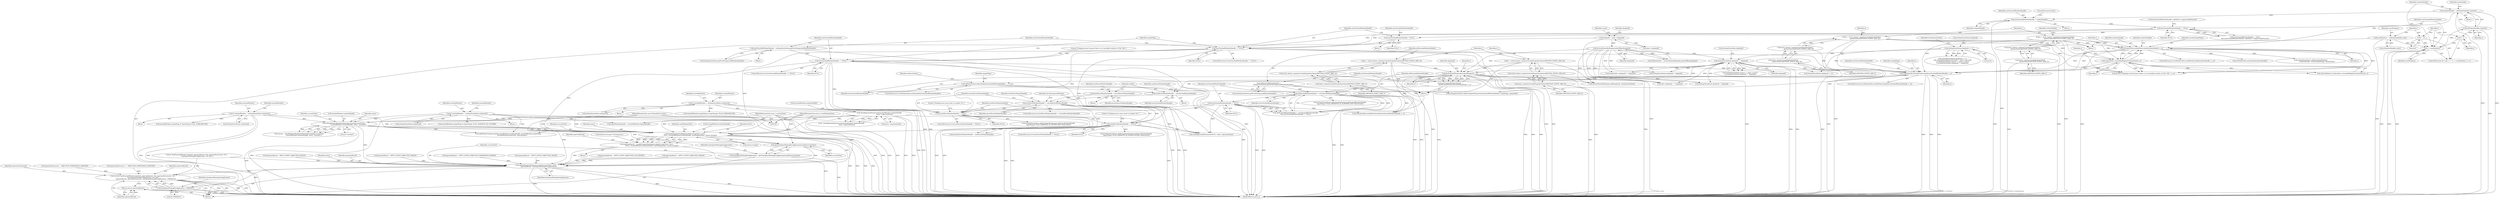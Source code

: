 digraph "0_Android_03a53d1c7765eeb3af0bc34c3dff02ada1953fbf_0@API" {
"1000840" [label="(Call,handleTargetsNotReadyLocked(currentTime, entry,\n                        NULL, touchedWindow.windowHandle, nextWakeupTime, reason.string()))"];
"1000827" [label="(Call,checkWindowReadyForMoreInputLocked(currentTime,\n                    touchedWindow.windowHandle, entry, \"touched\"))"];
"1000105" [label="(MethodParameterIn,nsecs_t currentTime)"];
"1000711" [label="(Call,checkInjectionPermission(touchedWindow.windowHandle,\n                        entry->injectionState))"];
"1000692" [label="(Call,& touchedWindow = mTempTouchState.windows[i])"];
"1000810" [label="(Call,& touchedWindow = mTempTouchState.windows[i])"];
"1000766" [label="(Call,& touchedWindow = mTempTouchState.windows[i])"];
"1000106" [label="(MethodParameterIn,const MotionEntry* entry)"];
"1000457" [label="(Call,newTouchedWindowHandle == NULL)"];
"1000453" [label="(Call,newTouchedWindowHandle = mTempTouchState.getFirstForegroundWindowHandle())"];
"1000449" [label="(Call,newTouchedWindowHandle == NULL)"];
"1000433" [label="(Call,newTouchedWindowHandle != NULL)"];
"1000392" [label="(Call,newTouchedWindowHandle = windowHandle)"];
"1000343" [label="(Call,windowHandle = mWindowHandles.itemAt(i))"];
"1000345" [label="(Call,mWindowHandles.itemAt(i))"];
"1000336" [label="(Call,i < numWindows)"];
"1000333" [label="(Call,i = 0)"];
"1000339" [label="(Call,i++)"];
"1000328" [label="(Call,numWindows = mWindowHandles.size())"];
"1000445" [label="(Call,newTouchedWindowHandle = NULL)"];
"1000588" [label="(Call,newTouchedWindowHandle != NULL)"];
"1000585" [label="(Call,oldTouchedWindowHandle != newTouchedWindowHandle)"];
"1000573" [label="(Call,oldTouchedWindowHandle =\n                    mTempTouchState.getFirstForegroundWindowHandle())"];
"1000577" [label="(Call,newTouchedWindowHandle =\n                    findTouchedWindowAtLocked(displayId, x, y))"];
"1000579" [label="(Call,findTouchedWindowAtLocked(displayId, x, y))"];
"1000150" [label="(Call,mTouchStatesByDisplay.indexOfKey(displayId))"];
"1000117" [label="(Call,displayId = entry->displayId)"];
"1000202" [label="(Call,mTempTouchState.displayId != displayId)"];
"1000181" [label="(Call,mTempTouchState.displayId >= 0)"];
"1000561" [label="(Call,x = int32_t(entry->pointerCoords[0].getAxisValue(AMOTION_EVENT_AXIS_X)))"];
"1000563" [label="(Call,int32_t(entry->pointerCoords[0].getAxisValue(AMOTION_EVENT_AXIS_X)))"];
"1000564" [label="(Call,entry->pointerCoords[0].getAxisValue(AMOTION_EVENT_AXIS_X))"];
"1000567" [label="(Call,y = int32_t(entry->pointerCoords[0].getAxisValue(AMOTION_EVENT_AXIS_Y)))"];
"1000569" [label="(Call,int32_t(entry->pointerCoords[0].getAxisValue(AMOTION_EVENT_AXIS_Y)))"];
"1000570" [label="(Call,entry->pointerCoords[0].getAxisValue(AMOTION_EVENT_AXIS_Y))"];
"1000663" [label="(Call,newHoverWindowHandle != NULL)"];
"1000645" [label="(Call,newHoverWindowHandle != mLastHoverWindowHandle)"];
"1000510" [label="(Call,newHoverWindowHandle = mLastHoverWindowHandle)"];
"1000501" [label="(Call,newHoverWindowHandle = newTouchedWindowHandle)"];
"1000482" [label="(Call,isWindowObscuredAtPointLocked(newTouchedWindowHandle, x, y))"];
"1000311" [label="(Call,x = int32_t(entry->pointerCoords[pointerIndex].\n                getAxisValue(AMOTION_EVENT_AXIS_X)))"];
"1000313" [label="(Call,int32_t(entry->pointerCoords[pointerIndex].\n                getAxisValue(AMOTION_EVENT_AXIS_X)))"];
"1000314" [label="(Call,entry->pointerCoords[pointerIndex].\n                getAxisValue(AMOTION_EVENT_AXIS_X))"];
"1000388" [label="(Call,windowInfo->touchableRegionContainsPoint(x, y))"];
"1000410" [label="(Call,isWindowObscuredAtPointLocked(windowHandle, x, y))"];
"1000317" [label="(Call,y = int32_t(entry->pointerCoords[pointerIndex].\n                getAxisValue(AMOTION_EVENT_AXIS_Y)))"];
"1000319" [label="(Call,int32_t(entry->pointerCoords[pointerIndex].\n                getAxisValue(AMOTION_EVENT_AXIS_Y)))"];
"1000320" [label="(Call,entry->pointerCoords[pointerIndex].\n                getAxisValue(AMOTION_EVENT_AXIS_Y))"];
"1000492" [label="(Call,isWindowObscuredLocked(newTouchedWindowHandle))"];
"1000650" [label="(Call,mLastHoverWindowHandle != NULL)"];
"1000108" [label="(MethodParameterIn,nsecs_t* nextWakeupTime)"];
"1000838" [label="(Call,injectionResult = handleTargetsNotReadyLocked(currentTime, entry,\n                        NULL, touchedWindow.windowHandle, nextWakeupTime, reason.string()))"];
"1001153" [label="(Call,updateDispatchStatisticsLocked(currentTime, entry,\n            injectionResult, timeSpentWaitingForApplication))"];
"1001158" [label="(Call,ALOGD(\"findTouchedWindow finished: injectionResult=%d, injectionPermission=%d, \"\n \"timeSpentWaitingForApplication=%0.1fms\",\n            injectionResult, injectionPermission, timeSpentWaitingForApplication / 1000000.0))"];
"1001165" [label="(Return,return injectionResult;)"];
"1001162" [label="(Call,timeSpentWaitingForApplication / 1000000.0)"];
"1001151" [label="(Call,getTimeSpentWaitingForApplicationLocked(currentTime))"];
"1001149" [label="(Call,timeSpentWaitingForApplication = getTimeSpentWaitingForApplicationLocked(currentTime))"];
"1000393" [label="(Identifier,newTouchedWindowHandle)"];
"1000335" [label="(Literal,0)"];
"1000118" [label="(Identifier,displayId)"];
"1000832" [label="(Identifier,entry)"];
"1000581" [label="(Identifier,x)"];
"1001159" [label="(Literal,\"findTouchedWindow finished: injectionResult=%d, injectionPermission=%d, \"\n \"timeSpentWaitingForApplication=%0.1fms\")"];
"1000842" [label="(Identifier,entry)"];
"1000343" [label="(Call,windowHandle = mWindowHandles.itemAt(i))"];
"1000180" [label="(Call,mTempTouchState.displayId >= 0\n && (mTempTouchState.deviceId != entry->deviceId\n || mTempTouchState.source != entry->source\n || mTempTouchState.displayId != displayId))"];
"1000906" [label="(Call,injectionResult = INPUT_EVENT_INJECTION_SUCCEEDED)"];
"1000444" [label="(Block,)"];
"1000436" [label="(Call,newTouchedWindowHandle->getInfo()->supportsSplitTouch())"];
"1000194" [label="(Call,mTempTouchState.source != entry->source\n || mTempTouchState.displayId != displayId)"];
"1000409" [label="(ControlStructure,if (isWindowObscuredAtPointLocked(windowHandle, x, y)))"];
"1000510" [label="(Call,newHoverWindowHandle = mLastHoverWindowHandle)"];
"1000650" [label="(Call,mLastHoverWindowHandle != NULL)"];
"1000337" [label="(Identifier,i)"];
"1000304" [label="(Block,)"];
"1000150" [label="(Call,mTouchStatesByDisplay.indexOfKey(displayId))"];
"1001151" [label="(Call,getTimeSpentWaitingForApplicationLocked(currentTime))"];
"1000768" [label="(Call,mTempTouchState.windows[i])"];
"1000847" [label="(Identifier,nextWakeupTime)"];
"1000620" [label="(Call,isWindowObscuredAtPointLocked(newTouchedWindowHandle, x, y))"];
"1000181" [label="(Call,mTempTouchState.displayId >= 0)"];
"1000811" [label="(Identifier,touchedWindow)"];
"1000151" [label="(Identifier,displayId)"];
"1000844" [label="(Call,touchedWindow.windowHandle)"];
"1000319" [label="(Call,int32_t(entry->pointerCoords[pointerIndex].\n                getAxisValue(AMOTION_EVENT_AXIS_Y)))"];
"1000645" [label="(Call,newHoverWindowHandle != mLastHoverWindowHandle)"];
"1000340" [label="(Identifier,i)"];
"1000119" [label="(Call,entry->displayId)"];
"1000420" [label="(Call,isWindowObscuredLocked(windowHandle))"];
"1000511" [label="(Identifier,newHoverWindowHandle)"];
"1000445" [label="(Call,newTouchedWindowHandle = NULL)"];
"1001166" [label="(Identifier,injectionResult)"];
"1000451" [label="(Identifier,NULL)"];
"1000570" [label="(Call,entry->pointerCoords[0].getAxisValue(AMOTION_EVENT_AXIS_Y))"];
"1000206" [label="(Identifier,displayId)"];
"1000843" [label="(Identifier,NULL)"];
"1001163" [label="(Identifier,timeSpentWaitingForApplication)"];
"1000573" [label="(Call,oldTouchedWindowHandle =\n                    mTempTouchState.getFirstForegroundWindowHandle())"];
"1000313" [label="(Call,int32_t(entry->pointerCoords[pointerIndex].\n                getAxisValue(AMOTION_EVENT_AXIS_X)))"];
"1000827" [label="(Call,checkWindowReadyForMoreInputLocked(currentTime,\n                    touchedWindow.windowHandle, entry, \"touched\"))"];
"1000491" [label="(ControlStructure,if (isWindowObscuredLocked(newTouchedWindowHandle)))"];
"1000577" [label="(Call,newTouchedWindowHandle =\n                    findTouchedWindowAtLocked(displayId, x, y))"];
"1000543" [label="(Call,injectionResult = INPUT_EVENT_INJECTION_FAILED)"];
"1000485" [label="(Identifier,y)"];
"1000388" [label="(Call,windowInfo->touchableRegionContainsPoint(x, y))"];
"1000311" [label="(Call,x = int32_t(entry->pointerCoords[pointerIndex].\n                getAxisValue(AMOTION_EVENT_AXIS_X)))"];
"1000426" [label="(Call,mTempTouchState.addOrUpdateWindow(\n                            windowHandle, outsideTargetFlags, BitSet32(0)))"];
"1000828" [label="(Identifier,currentTime)"];
"1000448" [label="(ControlStructure,if (newTouchedWindowHandle == NULL))"];
"1001167" [label="(MethodReturn,int32_t)"];
"1000590" [label="(Identifier,NULL)"];
"1000567" [label="(Call,y = int32_t(entry->pointerCoords[0].getAxisValue(AMOTION_EVENT_AXIS_Y)))"];
"1000825" [label="(Call,reason = checkWindowReadyForMoreInputLocked(currentTime,\n                    touchedWindow.windowHandle, entry, \"touched\"))"];
"1000678" [label="(Identifier,haveForegroundWindow)"];
"1000461" [label="(Call,ALOGI(\"Dropping event because there is no touchable window at (%d, %d).\", x, y))"];
"1000820" [label="(Identifier,touchedWindow)"];
"1000651" [label="(Identifier,mLastHoverWindowHandle)"];
"1000258" [label="(Call,injectionResult = INPUT_EVENT_INJECTION_FAILED)"];
"1000202" [label="(Call,mTempTouchState.displayId != displayId)"];
"1000328" [label="(Call,numWindows = mWindowHandles.size())"];
"1000315" [label="(Identifier,AMOTION_EVENT_AXIS_X)"];
"1000453" [label="(Call,newTouchedWindowHandle = mTempTouchState.getFirstForegroundWindowHandle())"];
"1000829" [label="(Call,touchedWindow.windowHandle)"];
"1000710" [label="(Call,! checkInjectionPermission(touchedWindow.windowHandle,\n                        entry->injectionState))"];
"1000562" [label="(Identifier,x)"];
"1000336" [label="(Call,i < numWindows)"];
"1000481" [label="(ControlStructure,if (isWindowObscuredAtPointLocked(newTouchedWindowHandle, x, y)))"];
"1000314" [label="(Call,entry->pointerCoords[pointerIndex].\n                getAxisValue(AMOTION_EVENT_AXIS_X))"];
"1000655" [label="(Literal,\"Sending hover exit event to window %s.\")"];
"1000649" [label="(ControlStructure,if (mLastHoverWindowHandle != NULL))"];
"1000334" [label="(Identifier,i)"];
"1000435" [label="(Identifier,NULL)"];
"1000584" [label="(Call,oldTouchedWindowHandle != newTouchedWindowHandle\n && newTouchedWindowHandle != NULL)"];
"1000456" [label="(ControlStructure,if (newTouchedWindowHandle == NULL))"];
"1000346" [label="(Identifier,i)"];
"1001128" [label="(Call,mTouchStatesByDisplay.add(displayId, mTempTouchState))"];
"1001162" [label="(Call,timeSpentWaitingForApplication / 1000000.0)"];
"1000837" [label="(Block,)"];
"1000395" [label="(ControlStructure,break;)"];
"1000421" [label="(Identifier,windowHandle)"];
"1001158" [label="(Call,ALOGD(\"findTouchedWindow finished: injectionResult=%d, injectionPermission=%d, \"\n \"timeSpentWaitingForApplication=%0.1fms\",\n            injectionResult, injectionPermission, timeSpentWaitingForApplication / 1000000.0))"];
"1000565" [label="(Identifier,AMOTION_EVENT_AXIS_X)"];
"1000833" [label="(Literal,\"touched\")"];
"1000345" [label="(Call,mWindowHandles.itemAt(i))"];
"1000333" [label="(Call,i = 0)"];
"1001149" [label="(Call,timeSpentWaitingForApplication = getTimeSpentWaitingForApplicationLocked(currentTime))"];
"1000579" [label="(Call,findTouchedWindowAtLocked(displayId, x, y))"];
"1000124" [label="(Identifier,action)"];
"1000886" [label="(Call,info->displayId == displayId)"];
"1000690" [label="(Block,)"];
"1000459" [label="(Identifier,NULL)"];
"1000185" [label="(Literal,0)"];
"1000670" [label="(Call,mTempTouchState.addOrUpdateWindow(newHoverWindowHandle,\n InputTarget::FLAG_DISPATCH_AS_HOVER_ENTER, BitSet32(0)))"];
"1000563" [label="(Call,int32_t(entry->pointerCoords[0].getAxisValue(AMOTION_EVENT_AXIS_X)))"];
"1000646" [label="(Identifier,newHoverWindowHandle)"];
"1000325" [label="(Identifier,isTouchModal)"];
"1000501" [label="(Call,newHoverWindowHandle = newTouchedWindowHandle)"];
"1000652" [label="(Identifier,NULL)"];
"1000711" [label="(Call,checkInjectionPermission(touchedWindow.windowHandle,\n                        entry->injectionState))"];
"1000700" [label="(Call,touchedWindow.targetFlags & InputTarget::FLAG_FOREGROUND)"];
"1000582" [label="(Identifier,y)"];
"1001139" [label="(Call,mLastHoverWindowHandle = newHoverWindowHandle)"];
"1000416" [label="(Identifier,outsideTargetFlags)"];
"1000320" [label="(Call,entry->pointerCoords[pointerIndex].\n                getAxisValue(AMOTION_EVENT_AXIS_Y))"];
"1000662" [label="(ControlStructure,if (newHoverWindowHandle != NULL))"];
"1000499" [label="(Identifier,isHoverAction)"];
"1000338" [label="(Identifier,numWindows)"];
"1000352" [label="(Call,windowInfo->displayId != displayId)"];
"1000331" [label="(ControlStructure,for (size_t i = 0; i < numWindows; i++))"];
"1000329" [label="(Identifier,numWindows)"];
"1000839" [label="(Identifier,injectionResult)"];
"1000585" [label="(Call,oldTouchedWindowHandle != newTouchedWindowHandle)"];
"1000392" [label="(Call,newTouchedWindowHandle = windowHandle)"];
"1000492" [label="(Call,isWindowObscuredLocked(newTouchedWindowHandle))"];
"1000664" [label="(Identifier,newHoverWindowHandle)"];
"1000568" [label="(Identifier,y)"];
"1000493" [label="(Identifier,newTouchedWindowHandle)"];
"1000808" [label="(Block,)"];
"1000496" [label="(Identifier,targetFlags)"];
"1001155" [label="(Identifier,entry)"];
"1000488" [label="(Identifier,targetFlags)"];
"1001160" [label="(Identifier,injectionResult)"];
"1000182" [label="(Call,mTempTouchState.displayId)"];
"1000712" [label="(Call,touchedWindow.windowHandle)"];
"1001113" [label="(Call,mTempTouchState.displayId >= 0)"];
"1000774" [label="(Call,touchedWindow.targetFlags & InputTarget::FLAG_DISPATCH_AS_OUTSIDE)"];
"1001157" [label="(Identifier,timeSpentWaitingForApplication)"];
"1001156" [label="(Identifier,injectionResult)"];
"1000766" [label="(Call,& touchedWindow = mTempTouchState.windows[i])"];
"1000412" [label="(Identifier,x)"];
"1000339" [label="(Call,i++)"];
"1001161" [label="(Identifier,injectionPermission)"];
"1000767" [label="(Identifier,touchedWindow)"];
"1000715" [label="(Call,entry->injectionState)"];
"1000580" [label="(Identifier,displayId)"];
"1000433" [label="(Call,newTouchedWindowHandle != NULL)"];
"1000434" [label="(Identifier,newTouchedWindowHandle)"];
"1000189" [label="(Identifier,mTempTouchState)"];
"1000312" [label="(Identifier,x)"];
"1000454" [label="(Identifier,newTouchedWindowHandle)"];
"1000410" [label="(Call,isWindowObscuredAtPointLocked(windowHandle, x, y))"];
"1000330" [label="(Call,mWindowHandles.size())"];
"1001164" [label="(Literal,1000000.0)"];
"1000925" [label="(Call,addWindowTargetLocked(touchedWindow.windowHandle, touchedWindow.targetFlags,\n                touchedWindow.pointerIds, inputTargets))"];
"1000110" [label="(Block,)"];
"1000818" [label="(Call,touchedWindow.targetFlags & InputTarget::FLAG_FOREGROUND)"];
"1000588" [label="(Call,newTouchedWindowHandle != NULL)"];
"1000764" [label="(Block,)"];
"1000148" [label="(Call,oldStateIndex = mTouchStatesByDisplay.indexOfKey(displayId))"];
"1000694" [label="(Call,mTempTouchState.windows[i])"];
"1000596" [label="(Call,mTempTouchState.addOrUpdateWindow(oldTouchedWindowHandle,\n InputTarget::FLAG_DISPATCH_AS_SLIPPERY_EXIT, BitSet32(0)))"];
"1000578" [label="(Identifier,newTouchedWindowHandle)"];
"1000117" [label="(Call,displayId = entry->displayId)"];
"1000288" [label="(Call,mTempTouchState.displayId = displayId)"];
"1000840" [label="(Call,handleTargetsNotReadyLocked(currentTime, entry,\n                        NULL, touchedWindow.windowHandle, nextWakeupTime, reason.string()))"];
"1000484" [label="(Identifier,x)"];
"1000318" [label="(Identifier,y)"];
"1000341" [label="(Block,)"];
"1000810" [label="(Call,& touchedWindow = mTempTouchState.windows[i])"];
"1000482" [label="(Call,isWindowObscuredAtPointLocked(newTouchedWindowHandle, x, y))"];
"1000455" [label="(Call,mTempTouchState.getFirstForegroundWindowHandle())"];
"1000450" [label="(Identifier,newTouchedWindowHandle)"];
"1000561" [label="(Call,x = int32_t(entry->pointerCoords[0].getAxisValue(AMOTION_EVENT_AXIS_X)))"];
"1000665" [label="(Identifier,NULL)"];
"1000849" [label="(ControlStructure,goto Unresponsive;)"];
"1000458" [label="(Identifier,newTouchedWindowHandle)"];
"1000391" [label="(Block,)"];
"1000663" [label="(Call,newHoverWindowHandle != NULL)"];
"1000587" [label="(Identifier,newTouchedWindowHandle)"];
"1000349" [label="(Identifier,windowInfo)"];
"1000575" [label="(Call,mTempTouchState.getFirstForegroundWindowHandle())"];
"1000321" [label="(Identifier,AMOTION_EVENT_AXIS_Y)"];
"1000471" [label="(Identifier,targetFlags)"];
"1000692" [label="(Call,& touchedWindow = mTempTouchState.windows[i])"];
"1001153" [label="(Call,updateDispatchStatisticsLocked(currentTime, entry,\n            injectionResult, timeSpentWaitingForApplication))"];
"1000105" [label="(MethodParameterIn,nsecs_t currentTime)"];
"1000944" [label="(Call,checkInjectionPermission(NULL, entry->injectionState))"];
"1001154" [label="(Identifier,currentTime)"];
"1000841" [label="(Identifier,currentTime)"];
"1000781" [label="(Call,inputWindowHandle = touchedWindow.windowHandle)"];
"1000812" [label="(Call,mTempTouchState.windows[i])"];
"1000693" [label="(Identifier,touchedWindow)"];
"1000203" [label="(Call,mTempTouchState.displayId)"];
"1000413" [label="(Identifier,y)"];
"1000838" [label="(Call,injectionResult = handleTargetsNotReadyLocked(currentTime, entry,\n                        NULL, touchedWindow.windowHandle, nextWakeupTime, reason.string()))"];
"1000559" [label="(Block,)"];
"1000394" [label="(Identifier,windowHandle)"];
"1000446" [label="(Identifier,newTouchedWindowHandle)"];
"1000657" [label="(Call,mTempTouchState.addOrUpdateWindow(mLastHoverWindowHandle,\n InputTarget::FLAG_DISPATCH_AS_HOVER_EXIT, BitSet32(0)))"];
"1000586" [label="(Identifier,oldTouchedWindowHandle)"];
"1000465" [label="(Call,injectionResult = INPUT_EVENT_INJECTION_FAILED)"];
"1000776" [label="(Identifier,touchedWindow)"];
"1001150" [label="(Identifier,timeSpentWaitingForApplication)"];
"1000647" [label="(Identifier,mLastHoverWindowHandle)"];
"1000462" [label="(Literal,\"Dropping event because there is no touchable window at (%d, %d).\")"];
"1000483" [label="(Identifier,newTouchedWindowHandle)"];
"1000644" [label="(ControlStructure,if (newHoverWindowHandle != mLastHoverWindowHandle))"];
"1000529" [label="(Call,mTempTouchState.addOrUpdateWindow(newTouchedWindowHandle, targetFlags, pointerIds))"];
"1000702" [label="(Identifier,touchedWindow)"];
"1000503" [label="(Identifier,newTouchedWindowHandle)"];
"1000390" [label="(Identifier,y)"];
"1000719" [label="(Call,injectionResult = INPUT_EVENT_INJECTION_PERMISSION_DENIED)"];
"1000317" [label="(Call,y = int32_t(entry->pointerCoords[pointerIndex].\n                getAxisValue(AMOTION_EVENT_AXIS_Y)))"];
"1000106" [label="(MethodParameterIn,const MotionEntry* entry)"];
"1001152" [label="(Identifier,currentTime)"];
"1000457" [label="(Call,newTouchedWindowHandle == NULL)"];
"1000736" [label="(Call,injectionPermission = INJECTION_PERMISSION_GRANTED)"];
"1000512" [label="(Identifier,mLastHoverWindowHandle)"];
"1001165" [label="(Return,return injectionResult;)"];
"1000389" [label="(Identifier,x)"];
"1000344" [label="(Identifier,windowHandle)"];
"1000502" [label="(Identifier,newHoverWindowHandle)"];
"1000411" [label="(Identifier,windowHandle)"];
"1000452" [label="(Block,)"];
"1000386" [label="(Call,isTouchModal || windowInfo->touchableRegionContainsPoint(x, y))"];
"1000668" [label="(Literal,\"Sending hover enter event to window %s.\")"];
"1000447" [label="(Identifier,NULL)"];
"1001016" [label="(Call,mTempTouchState.displayId = displayId)"];
"1000108" [label="(MethodParameterIn,nsecs_t* nextWakeupTime)"];
"1000509" [label="(Block,)"];
"1000848" [label="(Call,reason.string())"];
"1000732" [label="(Call,injectionResult = INPUT_EVENT_INJECTION_FAILED)"];
"1000564" [label="(Call,entry->pointerCoords[0].getAxisValue(AMOTION_EVENT_AXIS_X))"];
"1000432" [label="(Call,newTouchedWindowHandle != NULL\n && newTouchedWindowHandle->getInfo()->supportsSplitTouch())"];
"1000569" [label="(Call,int32_t(entry->pointerCoords[0].getAxisValue(AMOTION_EVENT_AXIS_Y)))"];
"1000959" [label="(Call,injectionPermission == INJECTION_PERMISSION_GRANTED)"];
"1000515" [label="(Identifier,isSplit)"];
"1000589" [label="(Identifier,newTouchedWindowHandle)"];
"1000571" [label="(Identifier,AMOTION_EVENT_AXIS_Y)"];
"1000500" [label="(Block,)"];
"1000449" [label="(Call,newTouchedWindowHandle == NULL)"];
"1000574" [label="(Identifier,oldTouchedWindowHandle)"];
"1000840" -> "1000838"  [label="AST: "];
"1000840" -> "1000848"  [label="CFG: "];
"1000841" -> "1000840"  [label="AST: "];
"1000842" -> "1000840"  [label="AST: "];
"1000843" -> "1000840"  [label="AST: "];
"1000844" -> "1000840"  [label="AST: "];
"1000847" -> "1000840"  [label="AST: "];
"1000848" -> "1000840"  [label="AST: "];
"1000838" -> "1000840"  [label="CFG: "];
"1000840" -> "1001167"  [label="DDG: "];
"1000840" -> "1001167"  [label="DDG: "];
"1000840" -> "1001167"  [label="DDG: "];
"1000840" -> "1001167"  [label="DDG: "];
"1000840" -> "1000838"  [label="DDG: "];
"1000840" -> "1000838"  [label="DDG: "];
"1000840" -> "1000838"  [label="DDG: "];
"1000840" -> "1000838"  [label="DDG: "];
"1000840" -> "1000838"  [label="DDG: "];
"1000840" -> "1000838"  [label="DDG: "];
"1000827" -> "1000840"  [label="DDG: "];
"1000827" -> "1000840"  [label="DDG: "];
"1000827" -> "1000840"  [label="DDG: "];
"1000105" -> "1000840"  [label="DDG: "];
"1000106" -> "1000840"  [label="DDG: "];
"1000457" -> "1000840"  [label="DDG: "];
"1000588" -> "1000840"  [label="DDG: "];
"1000449" -> "1000840"  [label="DDG: "];
"1000663" -> "1000840"  [label="DDG: "];
"1000810" -> "1000840"  [label="DDG: "];
"1000108" -> "1000840"  [label="DDG: "];
"1000840" -> "1001151"  [label="DDG: "];
"1000840" -> "1001153"  [label="DDG: "];
"1000827" -> "1000825"  [label="AST: "];
"1000827" -> "1000833"  [label="CFG: "];
"1000828" -> "1000827"  [label="AST: "];
"1000829" -> "1000827"  [label="AST: "];
"1000832" -> "1000827"  [label="AST: "];
"1000833" -> "1000827"  [label="AST: "];
"1000825" -> "1000827"  [label="CFG: "];
"1000827" -> "1001167"  [label="DDG: "];
"1000827" -> "1000825"  [label="DDG: "];
"1000827" -> "1000825"  [label="DDG: "];
"1000827" -> "1000825"  [label="DDG: "];
"1000827" -> "1000825"  [label="DDG: "];
"1000105" -> "1000827"  [label="DDG: "];
"1000711" -> "1000827"  [label="DDG: "];
"1000810" -> "1000827"  [label="DDG: "];
"1000766" -> "1000827"  [label="DDG: "];
"1000106" -> "1000827"  [label="DDG: "];
"1000827" -> "1000925"  [label="DDG: "];
"1000827" -> "1001151"  [label="DDG: "];
"1000827" -> "1001153"  [label="DDG: "];
"1000105" -> "1000104"  [label="AST: "];
"1000105" -> "1001167"  [label="DDG: "];
"1000105" -> "1001151"  [label="DDG: "];
"1000105" -> "1001153"  [label="DDG: "];
"1000711" -> "1000710"  [label="AST: "];
"1000711" -> "1000715"  [label="CFG: "];
"1000712" -> "1000711"  [label="AST: "];
"1000715" -> "1000711"  [label="AST: "];
"1000710" -> "1000711"  [label="CFG: "];
"1000711" -> "1001167"  [label="DDG: "];
"1000711" -> "1001167"  [label="DDG: "];
"1000711" -> "1000710"  [label="DDG: "];
"1000711" -> "1000710"  [label="DDG: "];
"1000692" -> "1000711"  [label="DDG: "];
"1000711" -> "1000781"  [label="DDG: "];
"1000711" -> "1000925"  [label="DDG: "];
"1000711" -> "1000944"  [label="DDG: "];
"1000692" -> "1000690"  [label="AST: "];
"1000692" -> "1000694"  [label="CFG: "];
"1000693" -> "1000692"  [label="AST: "];
"1000694" -> "1000692"  [label="AST: "];
"1000702" -> "1000692"  [label="CFG: "];
"1000692" -> "1001167"  [label="DDG: "];
"1000692" -> "1001167"  [label="DDG: "];
"1000692" -> "1000700"  [label="DDG: "];
"1000810" -> "1000808"  [label="AST: "];
"1000810" -> "1000812"  [label="CFG: "];
"1000811" -> "1000810"  [label="AST: "];
"1000812" -> "1000810"  [label="AST: "];
"1000820" -> "1000810"  [label="CFG: "];
"1000810" -> "1001167"  [label="DDG: "];
"1000810" -> "1001167"  [label="DDG: "];
"1000810" -> "1000818"  [label="DDG: "];
"1000766" -> "1000764"  [label="AST: "];
"1000766" -> "1000768"  [label="CFG: "];
"1000767" -> "1000766"  [label="AST: "];
"1000768" -> "1000766"  [label="AST: "];
"1000776" -> "1000766"  [label="CFG: "];
"1000766" -> "1001167"  [label="DDG: "];
"1000766" -> "1001167"  [label="DDG: "];
"1000766" -> "1000774"  [label="DDG: "];
"1000766" -> "1000781"  [label="DDG: "];
"1000766" -> "1000925"  [label="DDG: "];
"1000106" -> "1000104"  [label="AST: "];
"1000106" -> "1001167"  [label="DDG: "];
"1000106" -> "1001153"  [label="DDG: "];
"1000457" -> "1000456"  [label="AST: "];
"1000457" -> "1000459"  [label="CFG: "];
"1000458" -> "1000457"  [label="AST: "];
"1000459" -> "1000457"  [label="AST: "];
"1000462" -> "1000457"  [label="CFG: "];
"1000471" -> "1000457"  [label="CFG: "];
"1000457" -> "1001167"  [label="DDG: "];
"1000457" -> "1001167"  [label="DDG: "];
"1000457" -> "1001167"  [label="DDG: "];
"1000453" -> "1000457"  [label="DDG: "];
"1000449" -> "1000457"  [label="DDG: "];
"1000457" -> "1000482"  [label="DDG: "];
"1000457" -> "1000650"  [label="DDG: "];
"1000457" -> "1000944"  [label="DDG: "];
"1000453" -> "1000452"  [label="AST: "];
"1000453" -> "1000455"  [label="CFG: "];
"1000454" -> "1000453"  [label="AST: "];
"1000455" -> "1000453"  [label="AST: "];
"1000458" -> "1000453"  [label="CFG: "];
"1000453" -> "1001167"  [label="DDG: "];
"1000449" -> "1000448"  [label="AST: "];
"1000449" -> "1000451"  [label="CFG: "];
"1000450" -> "1000449"  [label="AST: "];
"1000451" -> "1000449"  [label="AST: "];
"1000454" -> "1000449"  [label="CFG: "];
"1000471" -> "1000449"  [label="CFG: "];
"1000449" -> "1001167"  [label="DDG: "];
"1000449" -> "1001167"  [label="DDG: "];
"1000433" -> "1000449"  [label="DDG: "];
"1000433" -> "1000449"  [label="DDG: "];
"1000445" -> "1000449"  [label="DDG: "];
"1000449" -> "1000482"  [label="DDG: "];
"1000449" -> "1000650"  [label="DDG: "];
"1000449" -> "1000944"  [label="DDG: "];
"1000433" -> "1000432"  [label="AST: "];
"1000433" -> "1000435"  [label="CFG: "];
"1000434" -> "1000433"  [label="AST: "];
"1000435" -> "1000433"  [label="AST: "];
"1000436" -> "1000433"  [label="CFG: "];
"1000432" -> "1000433"  [label="CFG: "];
"1000433" -> "1000432"  [label="DDG: "];
"1000433" -> "1000432"  [label="DDG: "];
"1000392" -> "1000433"  [label="DDG: "];
"1000433" -> "1000445"  [label="DDG: "];
"1000392" -> "1000391"  [label="AST: "];
"1000392" -> "1000394"  [label="CFG: "];
"1000393" -> "1000392"  [label="AST: "];
"1000394" -> "1000392"  [label="AST: "];
"1000395" -> "1000392"  [label="CFG: "];
"1000392" -> "1001167"  [label="DDG: "];
"1000343" -> "1000392"  [label="DDG: "];
"1000343" -> "1000341"  [label="AST: "];
"1000343" -> "1000345"  [label="CFG: "];
"1000344" -> "1000343"  [label="AST: "];
"1000345" -> "1000343"  [label="AST: "];
"1000349" -> "1000343"  [label="CFG: "];
"1000343" -> "1001167"  [label="DDG: "];
"1000343" -> "1001167"  [label="DDG: "];
"1000345" -> "1000343"  [label="DDG: "];
"1000343" -> "1000410"  [label="DDG: "];
"1000345" -> "1000346"  [label="CFG: "];
"1000346" -> "1000345"  [label="AST: "];
"1000345" -> "1001167"  [label="DDG: "];
"1000345" -> "1000339"  [label="DDG: "];
"1000336" -> "1000345"  [label="DDG: "];
"1000336" -> "1000331"  [label="AST: "];
"1000336" -> "1000338"  [label="CFG: "];
"1000337" -> "1000336"  [label="AST: "];
"1000338" -> "1000336"  [label="AST: "];
"1000344" -> "1000336"  [label="CFG: "];
"1000434" -> "1000336"  [label="CFG: "];
"1000336" -> "1001167"  [label="DDG: "];
"1000336" -> "1001167"  [label="DDG: "];
"1000336" -> "1001167"  [label="DDG: "];
"1000333" -> "1000336"  [label="DDG: "];
"1000339" -> "1000336"  [label="DDG: "];
"1000328" -> "1000336"  [label="DDG: "];
"1000333" -> "1000331"  [label="AST: "];
"1000333" -> "1000335"  [label="CFG: "];
"1000334" -> "1000333"  [label="AST: "];
"1000335" -> "1000333"  [label="AST: "];
"1000337" -> "1000333"  [label="CFG: "];
"1000339" -> "1000331"  [label="AST: "];
"1000339" -> "1000340"  [label="CFG: "];
"1000340" -> "1000339"  [label="AST: "];
"1000337" -> "1000339"  [label="CFG: "];
"1000328" -> "1000304"  [label="AST: "];
"1000328" -> "1000330"  [label="CFG: "];
"1000329" -> "1000328"  [label="AST: "];
"1000330" -> "1000328"  [label="AST: "];
"1000334" -> "1000328"  [label="CFG: "];
"1000328" -> "1001167"  [label="DDG: "];
"1000445" -> "1000444"  [label="AST: "];
"1000445" -> "1000447"  [label="CFG: "];
"1000446" -> "1000445"  [label="AST: "];
"1000447" -> "1000445"  [label="AST: "];
"1000450" -> "1000445"  [label="CFG: "];
"1000588" -> "1000584"  [label="AST: "];
"1000588" -> "1000590"  [label="CFG: "];
"1000589" -> "1000588"  [label="AST: "];
"1000590" -> "1000588"  [label="AST: "];
"1000584" -> "1000588"  [label="CFG: "];
"1000588" -> "1001167"  [label="DDG: "];
"1000588" -> "1001167"  [label="DDG: "];
"1000588" -> "1000584"  [label="DDG: "];
"1000588" -> "1000584"  [label="DDG: "];
"1000585" -> "1000588"  [label="DDG: "];
"1000588" -> "1000620"  [label="DDG: "];
"1000588" -> "1000650"  [label="DDG: "];
"1000588" -> "1000944"  [label="DDG: "];
"1000585" -> "1000584"  [label="AST: "];
"1000585" -> "1000587"  [label="CFG: "];
"1000586" -> "1000585"  [label="AST: "];
"1000587" -> "1000585"  [label="AST: "];
"1000589" -> "1000585"  [label="CFG: "];
"1000584" -> "1000585"  [label="CFG: "];
"1000585" -> "1001167"  [label="DDG: "];
"1000585" -> "1001167"  [label="DDG: "];
"1000585" -> "1000584"  [label="DDG: "];
"1000585" -> "1000584"  [label="DDG: "];
"1000573" -> "1000585"  [label="DDG: "];
"1000577" -> "1000585"  [label="DDG: "];
"1000585" -> "1000596"  [label="DDG: "];
"1000585" -> "1000620"  [label="DDG: "];
"1000573" -> "1000559"  [label="AST: "];
"1000573" -> "1000575"  [label="CFG: "];
"1000574" -> "1000573"  [label="AST: "];
"1000575" -> "1000573"  [label="AST: "];
"1000578" -> "1000573"  [label="CFG: "];
"1000573" -> "1001167"  [label="DDG: "];
"1000577" -> "1000559"  [label="AST: "];
"1000577" -> "1000579"  [label="CFG: "];
"1000578" -> "1000577"  [label="AST: "];
"1000579" -> "1000577"  [label="AST: "];
"1000586" -> "1000577"  [label="CFG: "];
"1000577" -> "1001167"  [label="DDG: "];
"1000579" -> "1000577"  [label="DDG: "];
"1000579" -> "1000577"  [label="DDG: "];
"1000579" -> "1000577"  [label="DDG: "];
"1000579" -> "1000582"  [label="CFG: "];
"1000580" -> "1000579"  [label="AST: "];
"1000581" -> "1000579"  [label="AST: "];
"1000582" -> "1000579"  [label="AST: "];
"1000579" -> "1001167"  [label="DDG: "];
"1000579" -> "1001167"  [label="DDG: "];
"1000579" -> "1001167"  [label="DDG: "];
"1000150" -> "1000579"  [label="DDG: "];
"1000202" -> "1000579"  [label="DDG: "];
"1000561" -> "1000579"  [label="DDG: "];
"1000567" -> "1000579"  [label="DDG: "];
"1000579" -> "1000620"  [label="DDG: "];
"1000579" -> "1000620"  [label="DDG: "];
"1000579" -> "1000886"  [label="DDG: "];
"1000579" -> "1001016"  [label="DDG: "];
"1000579" -> "1001128"  [label="DDG: "];
"1000150" -> "1000148"  [label="AST: "];
"1000150" -> "1000151"  [label="CFG: "];
"1000151" -> "1000150"  [label="AST: "];
"1000148" -> "1000150"  [label="CFG: "];
"1000150" -> "1001167"  [label="DDG: "];
"1000150" -> "1000148"  [label="DDG: "];
"1000117" -> "1000150"  [label="DDG: "];
"1000150" -> "1000202"  [label="DDG: "];
"1000150" -> "1000288"  [label="DDG: "];
"1000150" -> "1000352"  [label="DDG: "];
"1000150" -> "1000886"  [label="DDG: "];
"1000150" -> "1001016"  [label="DDG: "];
"1000150" -> "1001128"  [label="DDG: "];
"1000117" -> "1000110"  [label="AST: "];
"1000117" -> "1000119"  [label="CFG: "];
"1000118" -> "1000117"  [label="AST: "];
"1000119" -> "1000117"  [label="AST: "];
"1000124" -> "1000117"  [label="CFG: "];
"1000117" -> "1001167"  [label="DDG: "];
"1000202" -> "1000194"  [label="AST: "];
"1000202" -> "1000206"  [label="CFG: "];
"1000203" -> "1000202"  [label="AST: "];
"1000206" -> "1000202"  [label="AST: "];
"1000194" -> "1000202"  [label="CFG: "];
"1000202" -> "1001167"  [label="DDG: "];
"1000202" -> "1001167"  [label="DDG: "];
"1000202" -> "1000194"  [label="DDG: "];
"1000202" -> "1000194"  [label="DDG: "];
"1000181" -> "1000202"  [label="DDG: "];
"1000202" -> "1000288"  [label="DDG: "];
"1000202" -> "1000352"  [label="DDG: "];
"1000202" -> "1000886"  [label="DDG: "];
"1000202" -> "1001016"  [label="DDG: "];
"1000202" -> "1001113"  [label="DDG: "];
"1000202" -> "1001128"  [label="DDG: "];
"1000181" -> "1000180"  [label="AST: "];
"1000181" -> "1000185"  [label="CFG: "];
"1000182" -> "1000181"  [label="AST: "];
"1000185" -> "1000181"  [label="AST: "];
"1000189" -> "1000181"  [label="CFG: "];
"1000180" -> "1000181"  [label="CFG: "];
"1000181" -> "1001167"  [label="DDG: "];
"1000181" -> "1000180"  [label="DDG: "];
"1000181" -> "1000180"  [label="DDG: "];
"1000181" -> "1001113"  [label="DDG: "];
"1000561" -> "1000559"  [label="AST: "];
"1000561" -> "1000563"  [label="CFG: "];
"1000562" -> "1000561"  [label="AST: "];
"1000563" -> "1000561"  [label="AST: "];
"1000568" -> "1000561"  [label="CFG: "];
"1000561" -> "1001167"  [label="DDG: "];
"1000563" -> "1000561"  [label="DDG: "];
"1000563" -> "1000564"  [label="CFG: "];
"1000564" -> "1000563"  [label="AST: "];
"1000563" -> "1001167"  [label="DDG: "];
"1000564" -> "1000563"  [label="DDG: "];
"1000564" -> "1000565"  [label="CFG: "];
"1000565" -> "1000564"  [label="AST: "];
"1000564" -> "1001167"  [label="DDG: "];
"1000567" -> "1000559"  [label="AST: "];
"1000567" -> "1000569"  [label="CFG: "];
"1000568" -> "1000567"  [label="AST: "];
"1000569" -> "1000567"  [label="AST: "];
"1000574" -> "1000567"  [label="CFG: "];
"1000567" -> "1001167"  [label="DDG: "];
"1000569" -> "1000567"  [label="DDG: "];
"1000569" -> "1000570"  [label="CFG: "];
"1000570" -> "1000569"  [label="AST: "];
"1000569" -> "1001167"  [label="DDG: "];
"1000570" -> "1000569"  [label="DDG: "];
"1000570" -> "1000571"  [label="CFG: "];
"1000571" -> "1000570"  [label="AST: "];
"1000570" -> "1001167"  [label="DDG: "];
"1000663" -> "1000662"  [label="AST: "];
"1000663" -> "1000665"  [label="CFG: "];
"1000664" -> "1000663"  [label="AST: "];
"1000665" -> "1000663"  [label="AST: "];
"1000668" -> "1000663"  [label="CFG: "];
"1000678" -> "1000663"  [label="CFG: "];
"1000663" -> "1001167"  [label="DDG: "];
"1000663" -> "1001167"  [label="DDG: "];
"1000663" -> "1001167"  [label="DDG: "];
"1000645" -> "1000663"  [label="DDG: "];
"1000650" -> "1000663"  [label="DDG: "];
"1000663" -> "1000670"  [label="DDG: "];
"1000663" -> "1000944"  [label="DDG: "];
"1000663" -> "1001139"  [label="DDG: "];
"1000645" -> "1000644"  [label="AST: "];
"1000645" -> "1000647"  [label="CFG: "];
"1000646" -> "1000645"  [label="AST: "];
"1000647" -> "1000645"  [label="AST: "];
"1000651" -> "1000645"  [label="CFG: "];
"1000678" -> "1000645"  [label="CFG: "];
"1000645" -> "1001167"  [label="DDG: "];
"1000645" -> "1001167"  [label="DDG: "];
"1000645" -> "1001167"  [label="DDG: "];
"1000510" -> "1000645"  [label="DDG: "];
"1000501" -> "1000645"  [label="DDG: "];
"1000645" -> "1000650"  [label="DDG: "];
"1000645" -> "1001139"  [label="DDG: "];
"1000510" -> "1000509"  [label="AST: "];
"1000510" -> "1000512"  [label="CFG: "];
"1000511" -> "1000510"  [label="AST: "];
"1000512" -> "1000510"  [label="AST: "];
"1000515" -> "1000510"  [label="CFG: "];
"1000501" -> "1000500"  [label="AST: "];
"1000501" -> "1000503"  [label="CFG: "];
"1000502" -> "1000501"  [label="AST: "];
"1000503" -> "1000501"  [label="AST: "];
"1000515" -> "1000501"  [label="CFG: "];
"1000482" -> "1000501"  [label="DDG: "];
"1000492" -> "1000501"  [label="DDG: "];
"1000482" -> "1000481"  [label="AST: "];
"1000482" -> "1000485"  [label="CFG: "];
"1000483" -> "1000482"  [label="AST: "];
"1000484" -> "1000482"  [label="AST: "];
"1000485" -> "1000482"  [label="AST: "];
"1000488" -> "1000482"  [label="CFG: "];
"1000493" -> "1000482"  [label="CFG: "];
"1000482" -> "1001167"  [label="DDG: "];
"1000482" -> "1001167"  [label="DDG: "];
"1000482" -> "1001167"  [label="DDG: "];
"1000311" -> "1000482"  [label="DDG: "];
"1000388" -> "1000482"  [label="DDG: "];
"1000388" -> "1000482"  [label="DDG: "];
"1000410" -> "1000482"  [label="DDG: "];
"1000410" -> "1000482"  [label="DDG: "];
"1000317" -> "1000482"  [label="DDG: "];
"1000482" -> "1000492"  [label="DDG: "];
"1000482" -> "1000529"  [label="DDG: "];
"1000311" -> "1000304"  [label="AST: "];
"1000311" -> "1000313"  [label="CFG: "];
"1000312" -> "1000311"  [label="AST: "];
"1000313" -> "1000311"  [label="AST: "];
"1000318" -> "1000311"  [label="CFG: "];
"1000311" -> "1001167"  [label="DDG: "];
"1000313" -> "1000311"  [label="DDG: "];
"1000311" -> "1000388"  [label="DDG: "];
"1000311" -> "1000410"  [label="DDG: "];
"1000311" -> "1000461"  [label="DDG: "];
"1000313" -> "1000314"  [label="CFG: "];
"1000314" -> "1000313"  [label="AST: "];
"1000313" -> "1001167"  [label="DDG: "];
"1000314" -> "1000313"  [label="DDG: "];
"1000314" -> "1000315"  [label="CFG: "];
"1000315" -> "1000314"  [label="AST: "];
"1000314" -> "1001167"  [label="DDG: "];
"1000388" -> "1000386"  [label="AST: "];
"1000388" -> "1000390"  [label="CFG: "];
"1000389" -> "1000388"  [label="AST: "];
"1000390" -> "1000388"  [label="AST: "];
"1000386" -> "1000388"  [label="CFG: "];
"1000388" -> "1000386"  [label="DDG: "];
"1000388" -> "1000386"  [label="DDG: "];
"1000410" -> "1000388"  [label="DDG: "];
"1000410" -> "1000388"  [label="DDG: "];
"1000317" -> "1000388"  [label="DDG: "];
"1000388" -> "1000410"  [label="DDG: "];
"1000388" -> "1000410"  [label="DDG: "];
"1000388" -> "1000461"  [label="DDG: "];
"1000388" -> "1000461"  [label="DDG: "];
"1000410" -> "1000409"  [label="AST: "];
"1000410" -> "1000413"  [label="CFG: "];
"1000411" -> "1000410"  [label="AST: "];
"1000412" -> "1000410"  [label="AST: "];
"1000413" -> "1000410"  [label="AST: "];
"1000416" -> "1000410"  [label="CFG: "];
"1000421" -> "1000410"  [label="CFG: "];
"1000410" -> "1001167"  [label="DDG: "];
"1000317" -> "1000410"  [label="DDG: "];
"1000410" -> "1000420"  [label="DDG: "];
"1000410" -> "1000426"  [label="DDG: "];
"1000410" -> "1000461"  [label="DDG: "];
"1000410" -> "1000461"  [label="DDG: "];
"1000317" -> "1000304"  [label="AST: "];
"1000317" -> "1000319"  [label="CFG: "];
"1000318" -> "1000317"  [label="AST: "];
"1000319" -> "1000317"  [label="AST: "];
"1000325" -> "1000317"  [label="CFG: "];
"1000317" -> "1001167"  [label="DDG: "];
"1000319" -> "1000317"  [label="DDG: "];
"1000317" -> "1000461"  [label="DDG: "];
"1000319" -> "1000320"  [label="CFG: "];
"1000320" -> "1000319"  [label="AST: "];
"1000319" -> "1001167"  [label="DDG: "];
"1000320" -> "1000319"  [label="DDG: "];
"1000320" -> "1000321"  [label="CFG: "];
"1000321" -> "1000320"  [label="AST: "];
"1000320" -> "1001167"  [label="DDG: "];
"1000492" -> "1000491"  [label="AST: "];
"1000492" -> "1000493"  [label="CFG: "];
"1000493" -> "1000492"  [label="AST: "];
"1000496" -> "1000492"  [label="CFG: "];
"1000499" -> "1000492"  [label="CFG: "];
"1000492" -> "1001167"  [label="DDG: "];
"1000492" -> "1000529"  [label="DDG: "];
"1000650" -> "1000649"  [label="AST: "];
"1000650" -> "1000652"  [label="CFG: "];
"1000651" -> "1000650"  [label="AST: "];
"1000652" -> "1000650"  [label="AST: "];
"1000655" -> "1000650"  [label="CFG: "];
"1000664" -> "1000650"  [label="CFG: "];
"1000650" -> "1001167"  [label="DDG: "];
"1000650" -> "1001167"  [label="DDG: "];
"1000650" -> "1000657"  [label="DDG: "];
"1000108" -> "1000104"  [label="AST: "];
"1000108" -> "1001167"  [label="DDG: "];
"1000838" -> "1000837"  [label="AST: "];
"1000839" -> "1000838"  [label="AST: "];
"1000849" -> "1000838"  [label="CFG: "];
"1000838" -> "1001167"  [label="DDG: "];
"1000838" -> "1001153"  [label="DDG: "];
"1001153" -> "1000110"  [label="AST: "];
"1001153" -> "1001157"  [label="CFG: "];
"1001154" -> "1001153"  [label="AST: "];
"1001155" -> "1001153"  [label="AST: "];
"1001156" -> "1001153"  [label="AST: "];
"1001157" -> "1001153"  [label="AST: "];
"1001159" -> "1001153"  [label="CFG: "];
"1001153" -> "1001167"  [label="DDG: "];
"1001153" -> "1001167"  [label="DDG: "];
"1001153" -> "1001167"  [label="DDG: "];
"1001151" -> "1001153"  [label="DDG: "];
"1000258" -> "1001153"  [label="DDG: "];
"1000906" -> "1001153"  [label="DDG: "];
"1000719" -> "1001153"  [label="DDG: "];
"1000732" -> "1001153"  [label="DDG: "];
"1000465" -> "1001153"  [label="DDG: "];
"1000543" -> "1001153"  [label="DDG: "];
"1001149" -> "1001153"  [label="DDG: "];
"1001153" -> "1001158"  [label="DDG: "];
"1001153" -> "1001162"  [label="DDG: "];
"1001158" -> "1000110"  [label="AST: "];
"1001158" -> "1001162"  [label="CFG: "];
"1001159" -> "1001158"  [label="AST: "];
"1001160" -> "1001158"  [label="AST: "];
"1001161" -> "1001158"  [label="AST: "];
"1001162" -> "1001158"  [label="AST: "];
"1001166" -> "1001158"  [label="CFG: "];
"1001158" -> "1001167"  [label="DDG: "];
"1001158" -> "1001167"  [label="DDG: "];
"1001158" -> "1001167"  [label="DDG: "];
"1001158" -> "1001167"  [label="DDG: "];
"1000736" -> "1001158"  [label="DDG: "];
"1000959" -> "1001158"  [label="DDG: "];
"1001162" -> "1001158"  [label="DDG: "];
"1001162" -> "1001158"  [label="DDG: "];
"1001158" -> "1001165"  [label="DDG: "];
"1001165" -> "1000110"  [label="AST: "];
"1001165" -> "1001166"  [label="CFG: "];
"1001166" -> "1001165"  [label="AST: "];
"1001167" -> "1001165"  [label="CFG: "];
"1001165" -> "1001167"  [label="DDG: "];
"1001166" -> "1001165"  [label="DDG: "];
"1001162" -> "1001164"  [label="CFG: "];
"1001163" -> "1001162"  [label="AST: "];
"1001164" -> "1001162"  [label="AST: "];
"1001162" -> "1001167"  [label="DDG: "];
"1001151" -> "1001149"  [label="AST: "];
"1001151" -> "1001152"  [label="CFG: "];
"1001152" -> "1001151"  [label="AST: "];
"1001149" -> "1001151"  [label="CFG: "];
"1001151" -> "1001149"  [label="DDG: "];
"1001149" -> "1000110"  [label="AST: "];
"1001150" -> "1001149"  [label="AST: "];
"1001154" -> "1001149"  [label="CFG: "];
"1001149" -> "1001167"  [label="DDG: "];
}
